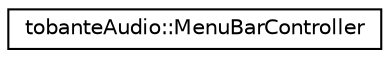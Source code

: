 digraph "Graphical Class Hierarchy"
{
  edge [fontname="Helvetica",fontsize="10",labelfontname="Helvetica",labelfontsize="10"];
  node [fontname="Helvetica",fontsize="10",shape=record];
  rankdir="LR";
  Node0 [label="tobanteAudio::MenuBarController",height=0.2,width=0.4,color="black", fillcolor="white", style="filled",URL="$classtobanteAudio_1_1MenuBarController.html",tooltip="Controller for the MenuBarView component. "];
}
